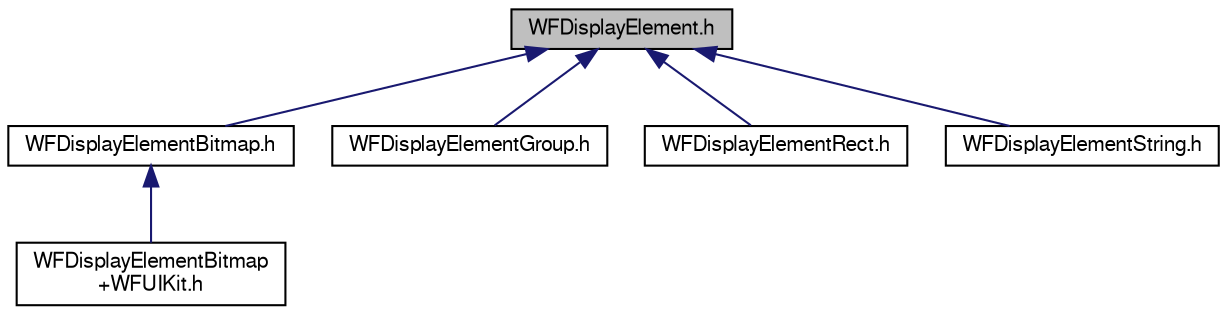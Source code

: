 digraph "WFDisplayElement.h"
{
  edge [fontname="FreeSans",fontsize="10",labelfontname="FreeSans",labelfontsize="10"];
  node [fontname="FreeSans",fontsize="10",shape=record];
  Node1 [label="WFDisplayElement.h",height=0.2,width=0.4,color="black", fillcolor="grey75", style="filled", fontcolor="black"];
  Node1 -> Node2 [dir="back",color="midnightblue",fontsize="10",style="solid",fontname="FreeSans"];
  Node2 [label="WFDisplayElementBitmap.h",height=0.2,width=0.4,color="black", fillcolor="white", style="filled",URL="$_w_f_display_element_bitmap_8h.html"];
  Node2 -> Node3 [dir="back",color="midnightblue",fontsize="10",style="solid",fontname="FreeSans"];
  Node3 [label="WFDisplayElementBitmap\l+WFUIKit.h",height=0.2,width=0.4,color="black", fillcolor="white", style="filled",URL="$_w_f_display_element_bitmap_09_w_f_u_i_kit_8h.html"];
  Node1 -> Node4 [dir="back",color="midnightblue",fontsize="10",style="solid",fontname="FreeSans"];
  Node4 [label="WFDisplayElementGroup.h",height=0.2,width=0.4,color="black", fillcolor="white", style="filled",URL="$_w_f_display_element_group_8h.html"];
  Node1 -> Node5 [dir="back",color="midnightblue",fontsize="10",style="solid",fontname="FreeSans"];
  Node5 [label="WFDisplayElementRect.h",height=0.2,width=0.4,color="black", fillcolor="white", style="filled",URL="$_w_f_display_element_rect_8h.html"];
  Node1 -> Node6 [dir="back",color="midnightblue",fontsize="10",style="solid",fontname="FreeSans"];
  Node6 [label="WFDisplayElementString.h",height=0.2,width=0.4,color="black", fillcolor="white", style="filled",URL="$_w_f_display_element_string_8h.html"];
}
